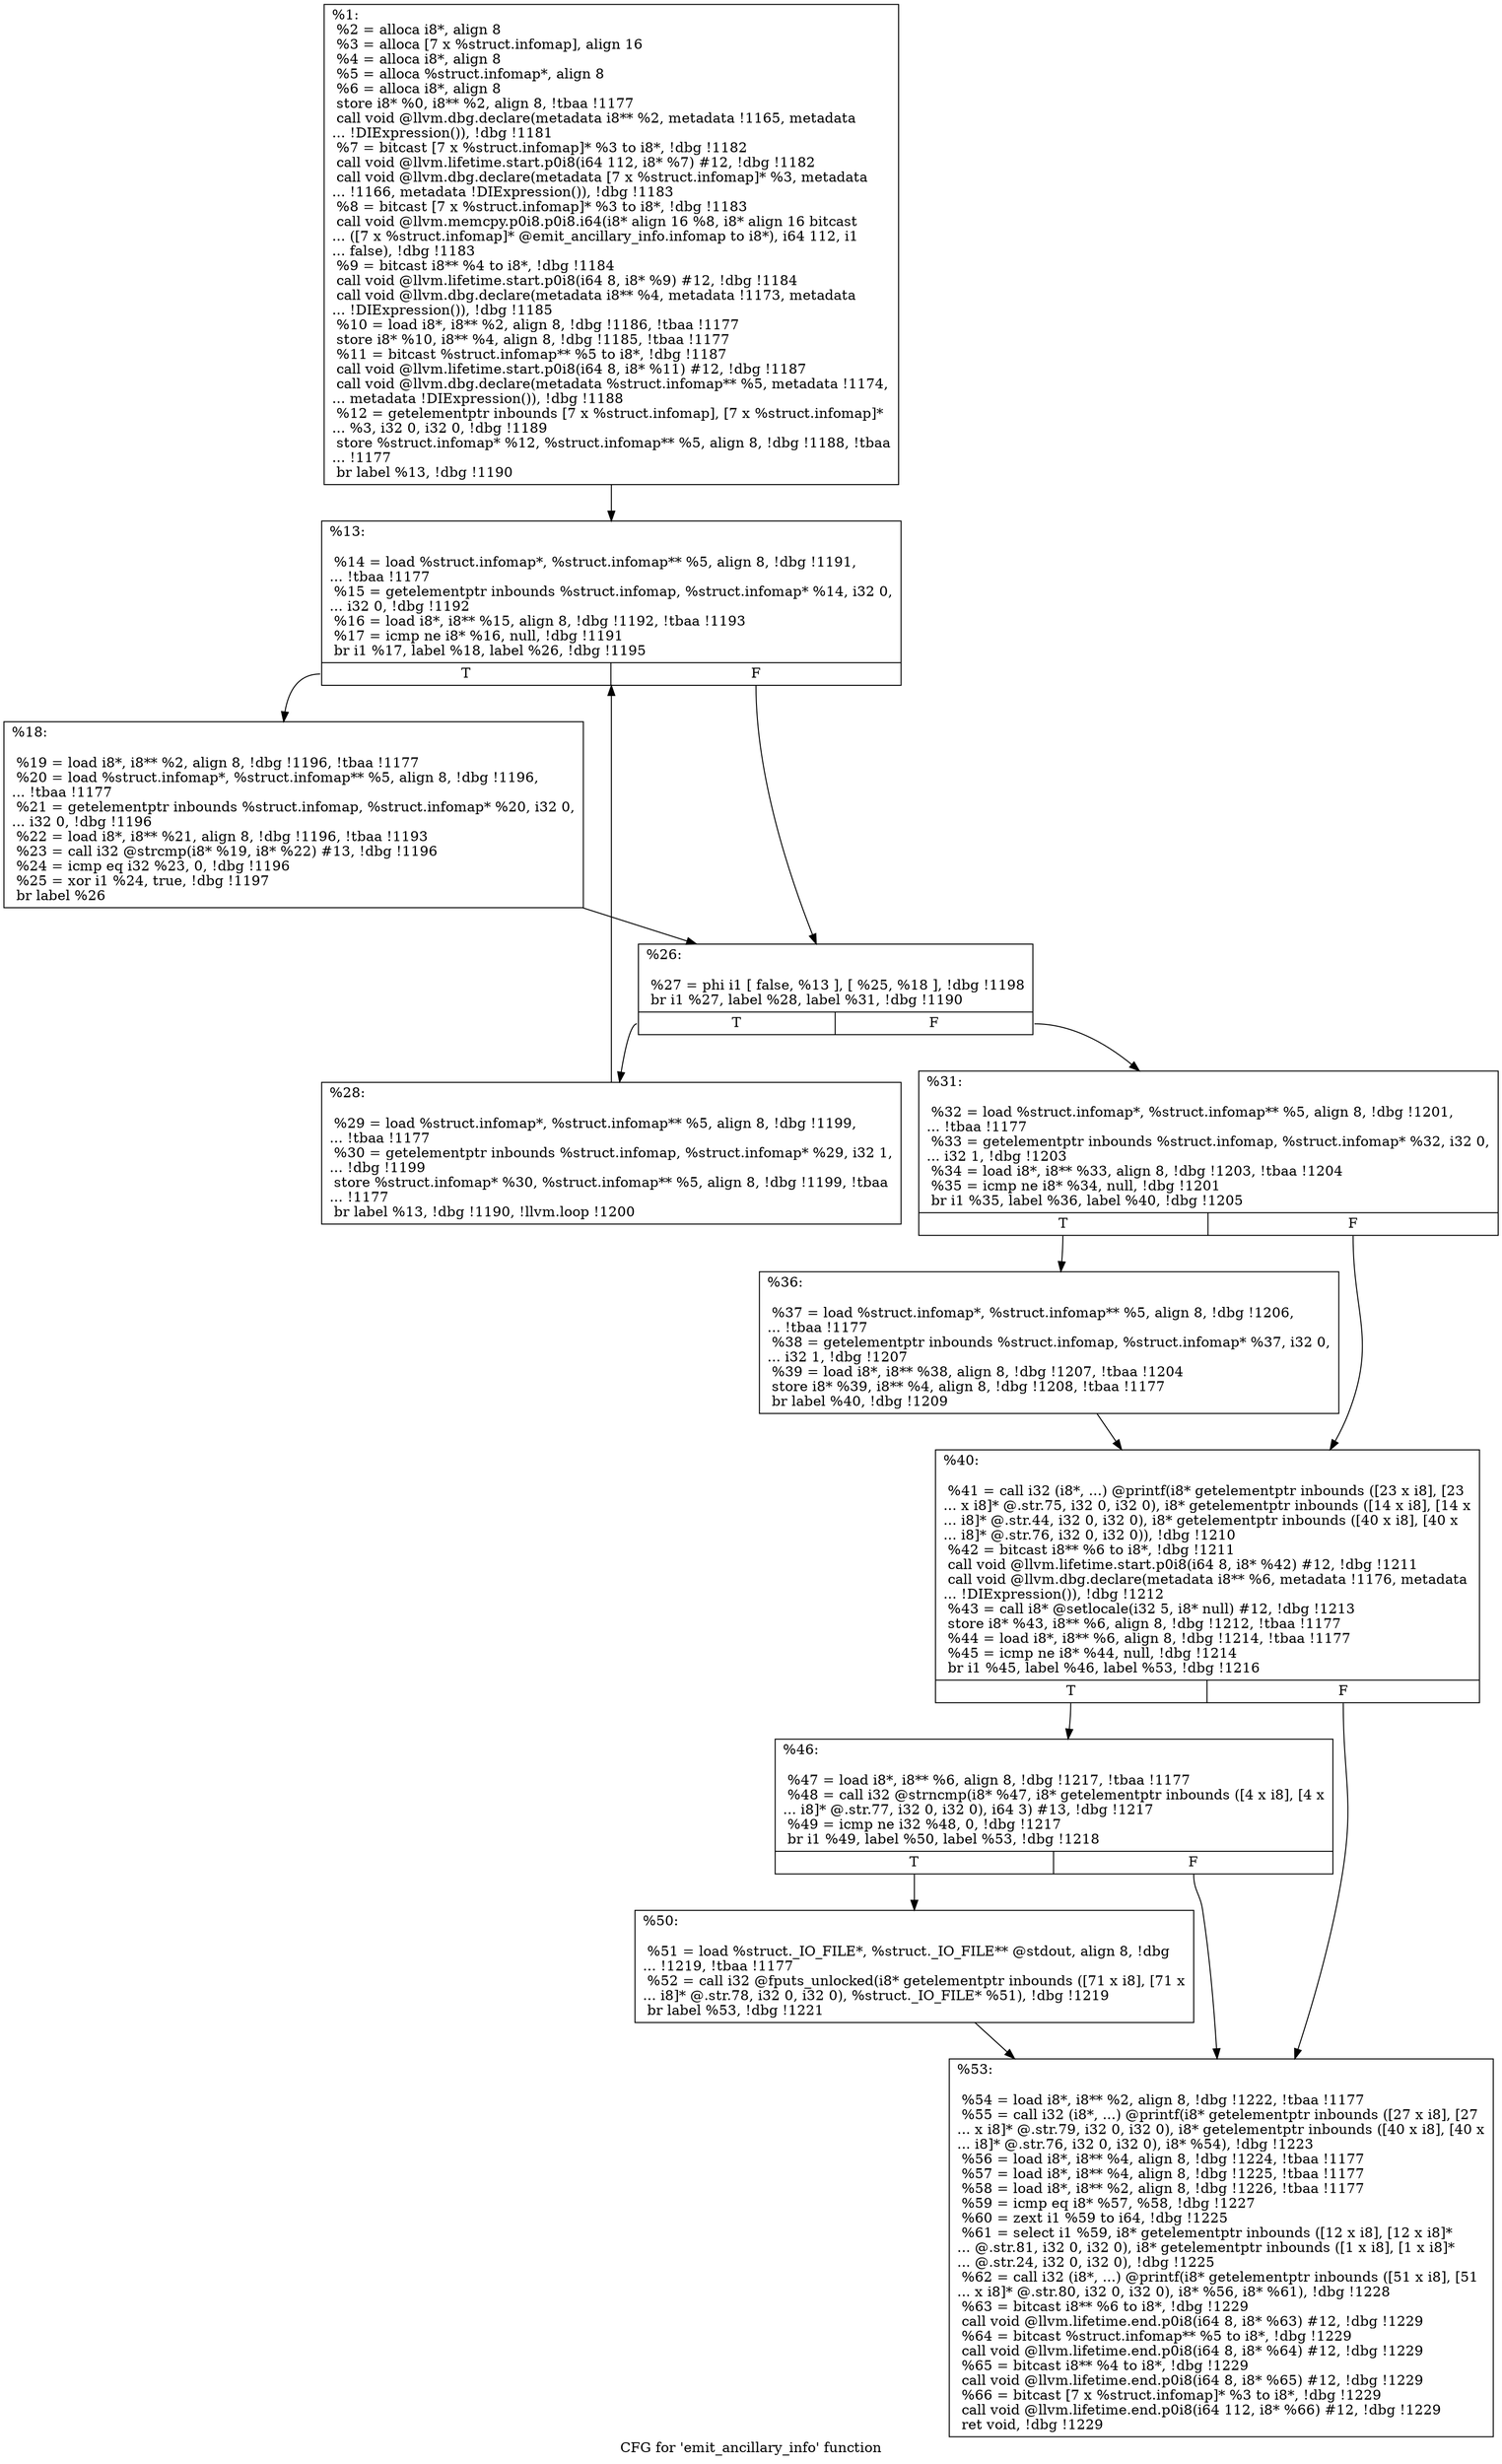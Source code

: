 digraph "CFG for 'emit_ancillary_info' function" {
	label="CFG for 'emit_ancillary_info' function";

	Node0x1564d10 [shape=record,label="{%1:\l  %2 = alloca i8*, align 8\l  %3 = alloca [7 x %struct.infomap], align 16\l  %4 = alloca i8*, align 8\l  %5 = alloca %struct.infomap*, align 8\l  %6 = alloca i8*, align 8\l  store i8* %0, i8** %2, align 8, !tbaa !1177\l  call void @llvm.dbg.declare(metadata i8** %2, metadata !1165, metadata\l... !DIExpression()), !dbg !1181\l  %7 = bitcast [7 x %struct.infomap]* %3 to i8*, !dbg !1182\l  call void @llvm.lifetime.start.p0i8(i64 112, i8* %7) #12, !dbg !1182\l  call void @llvm.dbg.declare(metadata [7 x %struct.infomap]* %3, metadata\l... !1166, metadata !DIExpression()), !dbg !1183\l  %8 = bitcast [7 x %struct.infomap]* %3 to i8*, !dbg !1183\l  call void @llvm.memcpy.p0i8.p0i8.i64(i8* align 16 %8, i8* align 16 bitcast\l... ([7 x %struct.infomap]* @emit_ancillary_info.infomap to i8*), i64 112, i1\l... false), !dbg !1183\l  %9 = bitcast i8** %4 to i8*, !dbg !1184\l  call void @llvm.lifetime.start.p0i8(i64 8, i8* %9) #12, !dbg !1184\l  call void @llvm.dbg.declare(metadata i8** %4, metadata !1173, metadata\l... !DIExpression()), !dbg !1185\l  %10 = load i8*, i8** %2, align 8, !dbg !1186, !tbaa !1177\l  store i8* %10, i8** %4, align 8, !dbg !1185, !tbaa !1177\l  %11 = bitcast %struct.infomap** %5 to i8*, !dbg !1187\l  call void @llvm.lifetime.start.p0i8(i64 8, i8* %11) #12, !dbg !1187\l  call void @llvm.dbg.declare(metadata %struct.infomap** %5, metadata !1174,\l... metadata !DIExpression()), !dbg !1188\l  %12 = getelementptr inbounds [7 x %struct.infomap], [7 x %struct.infomap]*\l... %3, i32 0, i32 0, !dbg !1189\l  store %struct.infomap* %12, %struct.infomap** %5, align 8, !dbg !1188, !tbaa\l... !1177\l  br label %13, !dbg !1190\l}"];
	Node0x1564d10 -> Node0x1565090;
	Node0x1565090 [shape=record,label="{%13:\l\l  %14 = load %struct.infomap*, %struct.infomap** %5, align 8, !dbg !1191,\l... !tbaa !1177\l  %15 = getelementptr inbounds %struct.infomap, %struct.infomap* %14, i32 0,\l... i32 0, !dbg !1192\l  %16 = load i8*, i8** %15, align 8, !dbg !1192, !tbaa !1193\l  %17 = icmp ne i8* %16, null, !dbg !1191\l  br i1 %17, label %18, label %26, !dbg !1195\l|{<s0>T|<s1>F}}"];
	Node0x1565090:s0 -> Node0x15650e0;
	Node0x1565090:s1 -> Node0x1565130;
	Node0x15650e0 [shape=record,label="{%18:\l\l  %19 = load i8*, i8** %2, align 8, !dbg !1196, !tbaa !1177\l  %20 = load %struct.infomap*, %struct.infomap** %5, align 8, !dbg !1196,\l... !tbaa !1177\l  %21 = getelementptr inbounds %struct.infomap, %struct.infomap* %20, i32 0,\l... i32 0, !dbg !1196\l  %22 = load i8*, i8** %21, align 8, !dbg !1196, !tbaa !1193\l  %23 = call i32 @strcmp(i8* %19, i8* %22) #13, !dbg !1196\l  %24 = icmp eq i32 %23, 0, !dbg !1196\l  %25 = xor i1 %24, true, !dbg !1197\l  br label %26\l}"];
	Node0x15650e0 -> Node0x1565130;
	Node0x1565130 [shape=record,label="{%26:\l\l  %27 = phi i1 [ false, %13 ], [ %25, %18 ], !dbg !1198\l  br i1 %27, label %28, label %31, !dbg !1190\l|{<s0>T|<s1>F}}"];
	Node0x1565130:s0 -> Node0x1565180;
	Node0x1565130:s1 -> Node0x15651d0;
	Node0x1565180 [shape=record,label="{%28:\l\l  %29 = load %struct.infomap*, %struct.infomap** %5, align 8, !dbg !1199,\l... !tbaa !1177\l  %30 = getelementptr inbounds %struct.infomap, %struct.infomap* %29, i32 1,\l... !dbg !1199\l  store %struct.infomap* %30, %struct.infomap** %5, align 8, !dbg !1199, !tbaa\l... !1177\l  br label %13, !dbg !1190, !llvm.loop !1200\l}"];
	Node0x1565180 -> Node0x1565090;
	Node0x15651d0 [shape=record,label="{%31:\l\l  %32 = load %struct.infomap*, %struct.infomap** %5, align 8, !dbg !1201,\l... !tbaa !1177\l  %33 = getelementptr inbounds %struct.infomap, %struct.infomap* %32, i32 0,\l... i32 1, !dbg !1203\l  %34 = load i8*, i8** %33, align 8, !dbg !1203, !tbaa !1204\l  %35 = icmp ne i8* %34, null, !dbg !1201\l  br i1 %35, label %36, label %40, !dbg !1205\l|{<s0>T|<s1>F}}"];
	Node0x15651d0:s0 -> Node0x1565220;
	Node0x15651d0:s1 -> Node0x1565270;
	Node0x1565220 [shape=record,label="{%36:\l\l  %37 = load %struct.infomap*, %struct.infomap** %5, align 8, !dbg !1206,\l... !tbaa !1177\l  %38 = getelementptr inbounds %struct.infomap, %struct.infomap* %37, i32 0,\l... i32 1, !dbg !1207\l  %39 = load i8*, i8** %38, align 8, !dbg !1207, !tbaa !1204\l  store i8* %39, i8** %4, align 8, !dbg !1208, !tbaa !1177\l  br label %40, !dbg !1209\l}"];
	Node0x1565220 -> Node0x1565270;
	Node0x1565270 [shape=record,label="{%40:\l\l  %41 = call i32 (i8*, ...) @printf(i8* getelementptr inbounds ([23 x i8], [23\l... x i8]* @.str.75, i32 0, i32 0), i8* getelementptr inbounds ([14 x i8], [14 x\l... i8]* @.str.44, i32 0, i32 0), i8* getelementptr inbounds ([40 x i8], [40 x\l... i8]* @.str.76, i32 0, i32 0)), !dbg !1210\l  %42 = bitcast i8** %6 to i8*, !dbg !1211\l  call void @llvm.lifetime.start.p0i8(i64 8, i8* %42) #12, !dbg !1211\l  call void @llvm.dbg.declare(metadata i8** %6, metadata !1176, metadata\l... !DIExpression()), !dbg !1212\l  %43 = call i8* @setlocale(i32 5, i8* null) #12, !dbg !1213\l  store i8* %43, i8** %6, align 8, !dbg !1212, !tbaa !1177\l  %44 = load i8*, i8** %6, align 8, !dbg !1214, !tbaa !1177\l  %45 = icmp ne i8* %44, null, !dbg !1214\l  br i1 %45, label %46, label %53, !dbg !1216\l|{<s0>T|<s1>F}}"];
	Node0x1565270:s0 -> Node0x15652c0;
	Node0x1565270:s1 -> Node0x1565360;
	Node0x15652c0 [shape=record,label="{%46:\l\l  %47 = load i8*, i8** %6, align 8, !dbg !1217, !tbaa !1177\l  %48 = call i32 @strncmp(i8* %47, i8* getelementptr inbounds ([4 x i8], [4 x\l... i8]* @.str.77, i32 0, i32 0), i64 3) #13, !dbg !1217\l  %49 = icmp ne i32 %48, 0, !dbg !1217\l  br i1 %49, label %50, label %53, !dbg !1218\l|{<s0>T|<s1>F}}"];
	Node0x15652c0:s0 -> Node0x1565310;
	Node0x15652c0:s1 -> Node0x1565360;
	Node0x1565310 [shape=record,label="{%50:\l\l  %51 = load %struct._IO_FILE*, %struct._IO_FILE** @stdout, align 8, !dbg\l... !1219, !tbaa !1177\l  %52 = call i32 @fputs_unlocked(i8* getelementptr inbounds ([71 x i8], [71 x\l... i8]* @.str.78, i32 0, i32 0), %struct._IO_FILE* %51), !dbg !1219\l  br label %53, !dbg !1221\l}"];
	Node0x1565310 -> Node0x1565360;
	Node0x1565360 [shape=record,label="{%53:\l\l  %54 = load i8*, i8** %2, align 8, !dbg !1222, !tbaa !1177\l  %55 = call i32 (i8*, ...) @printf(i8* getelementptr inbounds ([27 x i8], [27\l... x i8]* @.str.79, i32 0, i32 0), i8* getelementptr inbounds ([40 x i8], [40 x\l... i8]* @.str.76, i32 0, i32 0), i8* %54), !dbg !1223\l  %56 = load i8*, i8** %4, align 8, !dbg !1224, !tbaa !1177\l  %57 = load i8*, i8** %4, align 8, !dbg !1225, !tbaa !1177\l  %58 = load i8*, i8** %2, align 8, !dbg !1226, !tbaa !1177\l  %59 = icmp eq i8* %57, %58, !dbg !1227\l  %60 = zext i1 %59 to i64, !dbg !1225\l  %61 = select i1 %59, i8* getelementptr inbounds ([12 x i8], [12 x i8]*\l... @.str.81, i32 0, i32 0), i8* getelementptr inbounds ([1 x i8], [1 x i8]*\l... @.str.24, i32 0, i32 0), !dbg !1225\l  %62 = call i32 (i8*, ...) @printf(i8* getelementptr inbounds ([51 x i8], [51\l... x i8]* @.str.80, i32 0, i32 0), i8* %56, i8* %61), !dbg !1228\l  %63 = bitcast i8** %6 to i8*, !dbg !1229\l  call void @llvm.lifetime.end.p0i8(i64 8, i8* %63) #12, !dbg !1229\l  %64 = bitcast %struct.infomap** %5 to i8*, !dbg !1229\l  call void @llvm.lifetime.end.p0i8(i64 8, i8* %64) #12, !dbg !1229\l  %65 = bitcast i8** %4 to i8*, !dbg !1229\l  call void @llvm.lifetime.end.p0i8(i64 8, i8* %65) #12, !dbg !1229\l  %66 = bitcast [7 x %struct.infomap]* %3 to i8*, !dbg !1229\l  call void @llvm.lifetime.end.p0i8(i64 112, i8* %66) #12, !dbg !1229\l  ret void, !dbg !1229\l}"];
}
